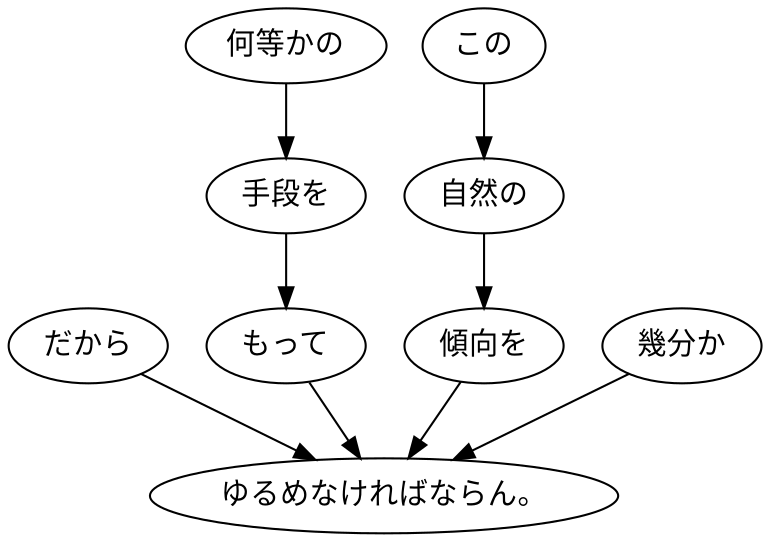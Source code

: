 digraph graph4098 {
	node0 [label="だから"];
	node1 [label="何等かの"];
	node2 [label="手段を"];
	node3 [label="もって"];
	node4 [label="この"];
	node5 [label="自然の"];
	node6 [label="傾向を"];
	node7 [label="幾分か"];
	node8 [label="ゆるめなければならん。"];
	node0 -> node8;
	node1 -> node2;
	node2 -> node3;
	node3 -> node8;
	node4 -> node5;
	node5 -> node6;
	node6 -> node8;
	node7 -> node8;
}
